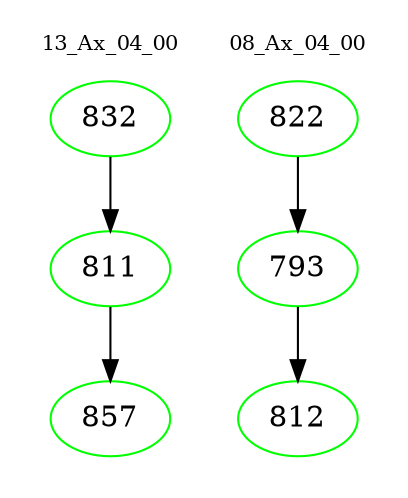 digraph{
subgraph cluster_0 {
color = white
label = "13_Ax_04_00";
fontsize=10;
T0_832 [label="832", color="green"]
T0_832 -> T0_811 [color="black"]
T0_811 [label="811", color="green"]
T0_811 -> T0_857 [color="black"]
T0_857 [label="857", color="green"]
}
subgraph cluster_1 {
color = white
label = "08_Ax_04_00";
fontsize=10;
T1_822 [label="822", color="green"]
T1_822 -> T1_793 [color="black"]
T1_793 [label="793", color="green"]
T1_793 -> T1_812 [color="black"]
T1_812 [label="812", color="green"]
}
}
